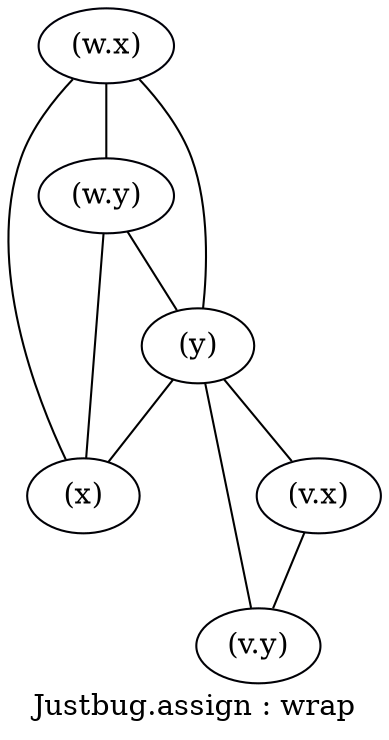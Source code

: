 digraph G {
  label="Justbug.assign : wrap";
  v_y [color="#000005", label="(v.y)", ];
  v_x [color="#000007", label="(v.x)", ];
  x [color="#000005", label="(x)", ];
  y [color="#000003", label="(y)", ];
  w_y [color="#000007", label="(w.y)", ];
  w_x [color="#000009", label="(w.x)", ];
  
  
  v_x -> v_y [dir=none, style="solid", ];
  y -> v_y [dir=none, style="solid", ];
  y -> v_x [dir=none, style="solid", ];
  y -> x [dir=none, style="solid", ];
  w_y -> x [dir=none, style="solid", ];
  w_y -> y [dir=none, style="solid", ];
  w_x -> x [dir=none, style="solid", ];
  w_x -> y [dir=none, style="solid", ];
  w_x -> w_y [dir=none, style="solid", ];
  
  }